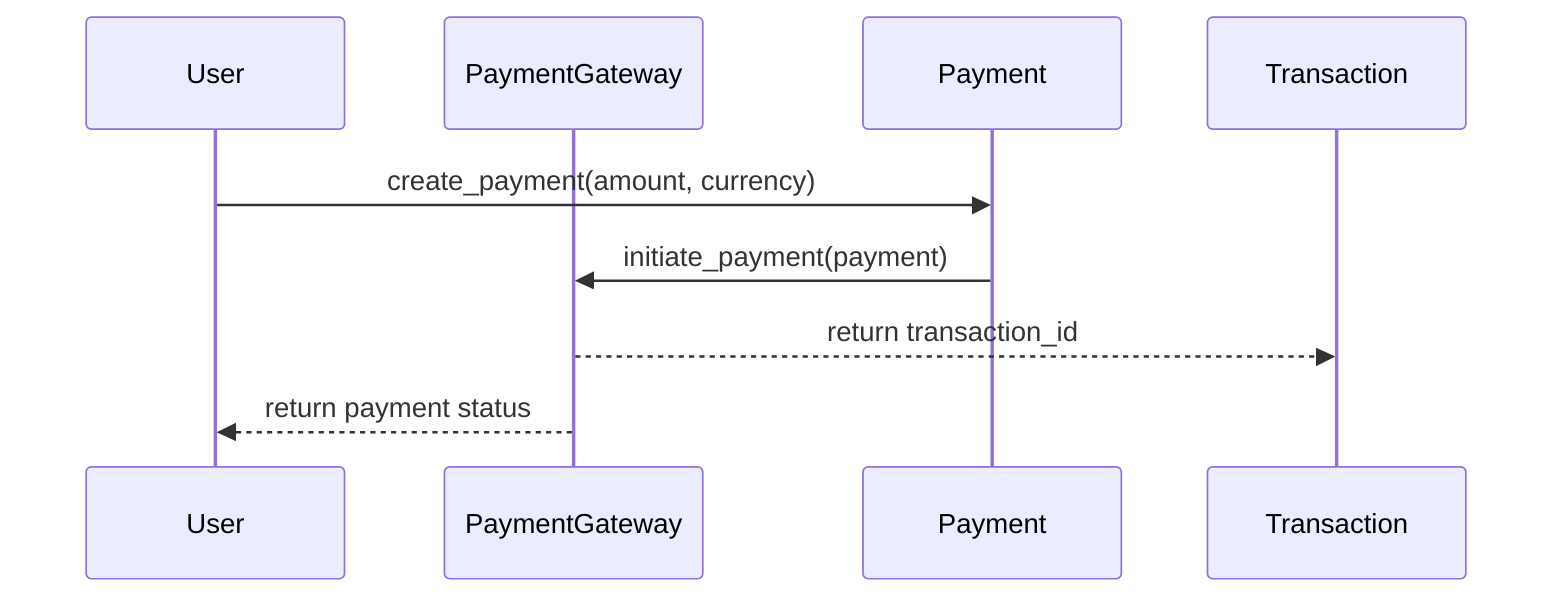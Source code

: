 sequenceDiagram
    participant User
    participant PaymentGateway
    participant Payment
    participant Transaction

    User->>Payment: create_payment(amount, currency)
    Payment->>PaymentGateway: initiate_payment(payment)
    PaymentGateway-->>Transaction: return transaction_id
    PaymentGateway-->>User: return payment status